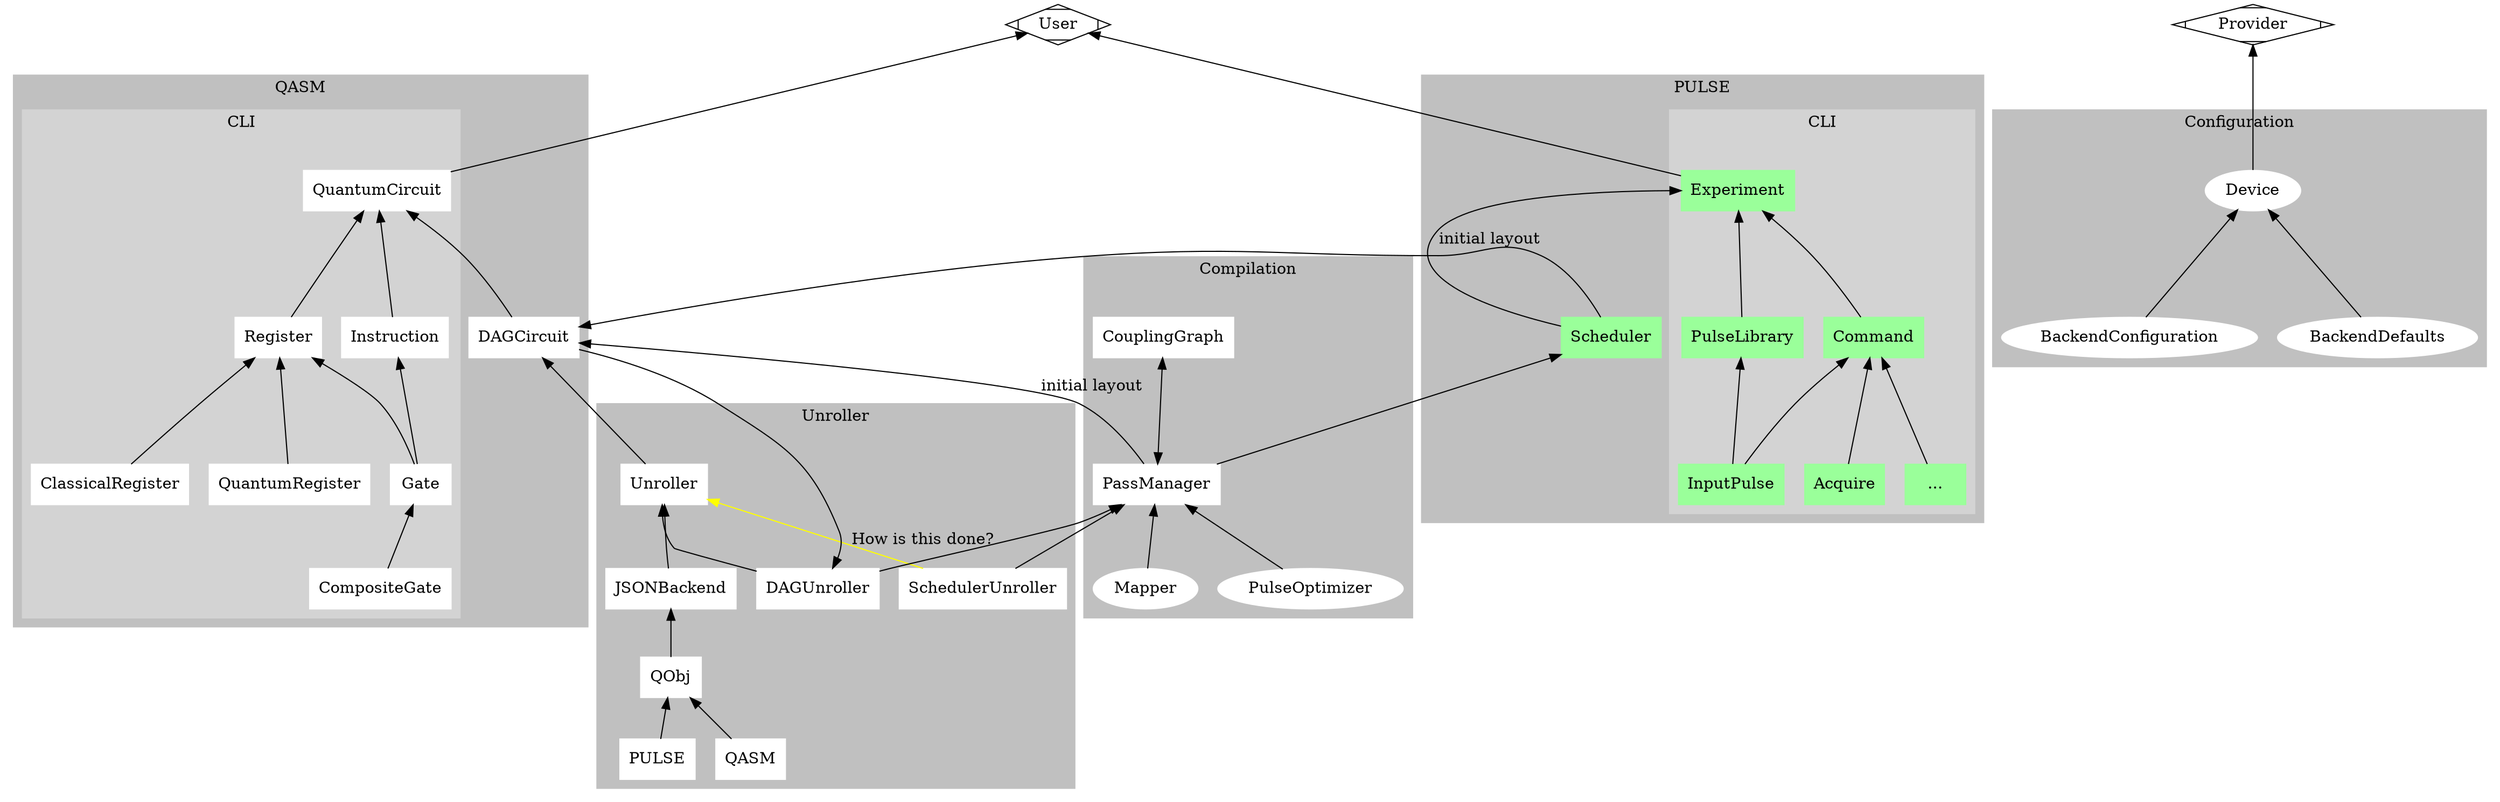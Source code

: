 
digraph Outline {
edge [dir="back"];
node [shape="rectangle"];
newrank=true;



subgraph cluster_QASM{
node [style=filled,color=white];
graph[style=dotted];
style=filled;
color=gray;
label = "QASM";


QuantumCircuit -> DAGCircuit;


subgraph cluster_QASMCLI{
node [style=filled,color=white];
graph[style=dotted];
style=filled;
color=lightgray;
label = "CLI";
QuantumCircuit-> Register;
Register -> ClassicalRegister;
Register -> QuantumRegister ;
QuantumCircuit -> Instruction;
Instruction -> Gate;
Gate -> CompositeGate;
Register -> Gate
}

}



subgraph cluster_PULSE{
node [style=filled,color=palegreen1];
graph[style=dotted];
style=filled;
color=gray;
label="PULSE";
subgraph cluster_PULSECLI{
graph[style=dotted];
style=filled;
color=lightgray;
label = "CLI";
Experiment -> Command
Command -> Acquire
Command -> InputPulse
Command -> "..."
Experiment -> PulseLibrary
PulseLibrary -> InputPulse
}
Experiment -> Scheduler
}

subgraph cluster_unroller{
node [style=filled,color=white];
graph[style=dotted];
style=filled;
color=gray;
label="Unroller";

Unroller -> JSONBackend;
Unroller -> DAGUnroller ;
DAGUnroller -> DAGCircuit;
DAGCircuit-> Unroller;
Unroller -> SchedulerUnroller [label="How is this done?",color=yellow];
JSONBackend -> QObj;
QObj -> PULSE;
QObj -> QASM;

}

subgraph cluster_compile{
node [style=filled,color=white,shape=ellipse];
graph[style=dotted];
style=filled;
color=gray;
label="Compilation";
PassManager[shape=rectangle];
PassManager -> Mapper;
PassManager -> PulseOptimizer;
CouplingGraph -> PassManager [dir="both"];
CouplingGraph [shape=rectangle];

}

subgraph cluster_configuration{
node [style=filled,color=white,shape=ellipse];
graph[style=dotted];
style=filled;
color=gray;
label="Configuration";

Device->BackendConfiguration;
Device->BackendDefaults;
}

User [shape=Mdiamond];
User -> QuantumCircuit;
User -> Experiment;
Provider [shape=Mdiamond];
Provider -> Device
{rank=same;User;Provider}

DAGCircuit -> PassManager [label="initial layout"];
PassManager -> DAGUnroller;
PassManager;
DAGCircuit -> Scheduler [label="initial layout"];
Scheduler -> PassManager
PassManager -> SchedulerUnroller

{rank=same;Experiment;QuantumCircuit}
{rank=same;Command;Instruction}
{rank=same;Scheduler;DAGCircuit}
}
